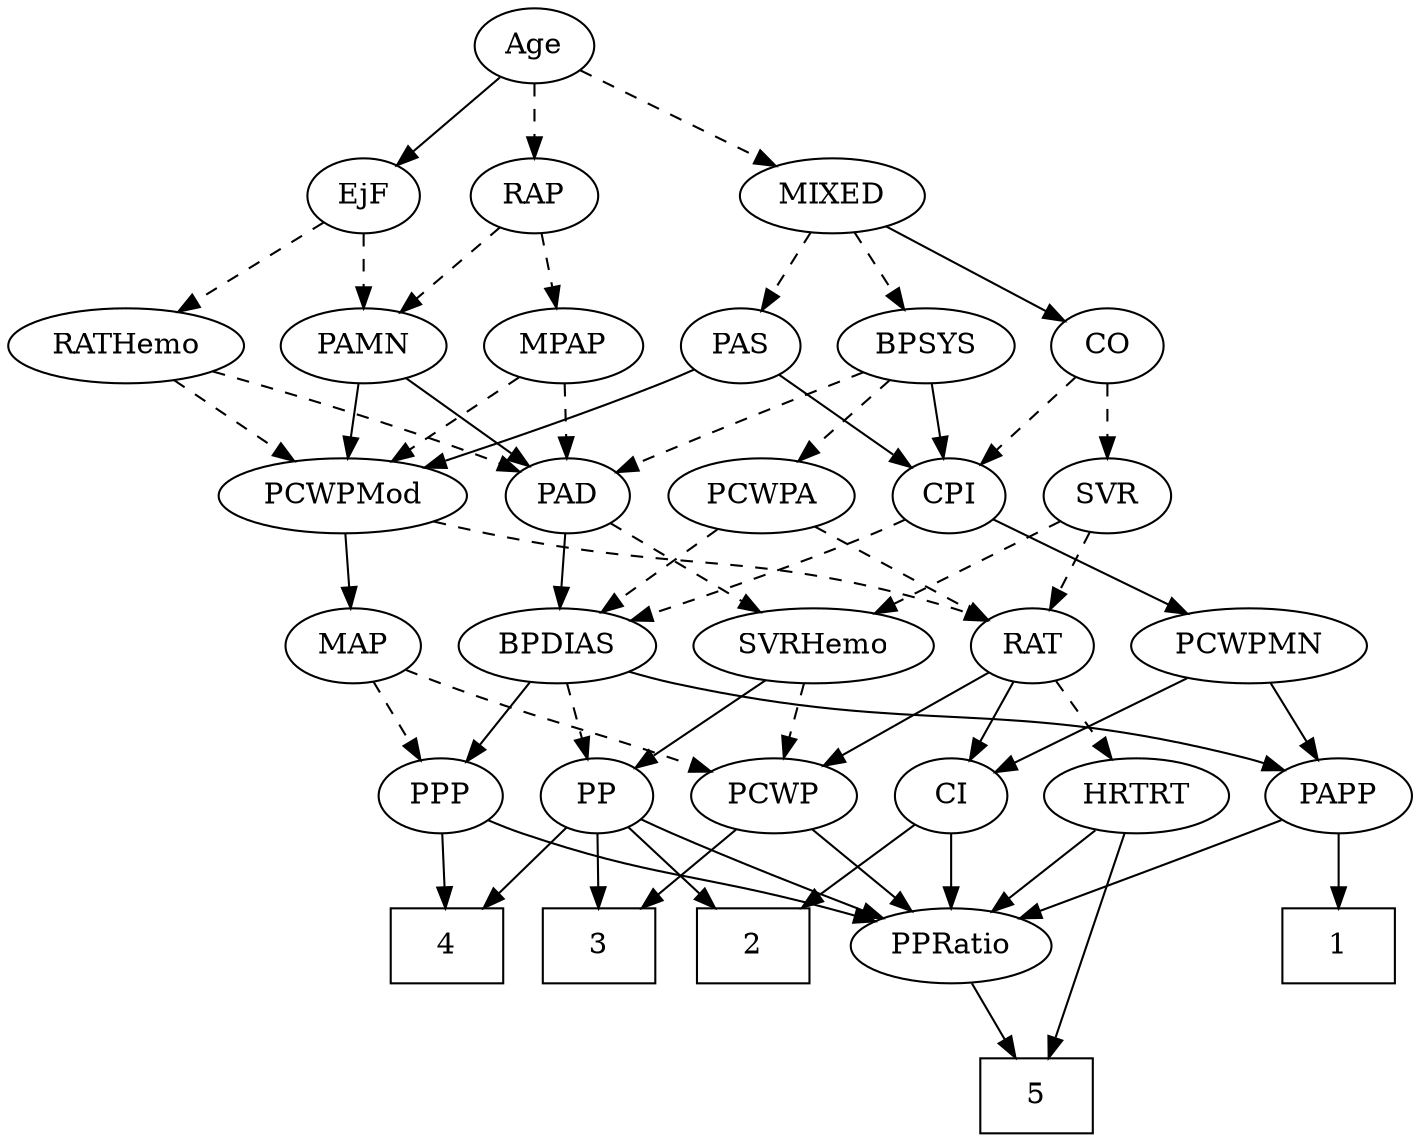 strict digraph {
	graph [bb="0,0,575.44,540"];
	node [label="\N"];
	1	[height=0.5,
		pos="35.046,90",
		shape=box,
		width=0.75];
	2	[height=0.5,
		pos="281.05,90",
		shape=box,
		width=0.75];
	3	[height=0.5,
		pos="429.05,90",
		shape=box,
		width=0.75];
	4	[height=0.5,
		pos="353.05,90",
		shape=box,
		width=0.75];
	5	[height=0.5,
		pos="162.05,18",
		shape=box,
		width=0.75];
	Age	[height=0.5,
		pos="341.05,522",
		width=0.75];
	EjF	[height=0.5,
		pos="422.05,450",
		width=0.75];
	Age -> EjF	[pos="e,406.08,464.8 357.05,507.17 368.81,497.01 384.98,483.03 398.25,471.56",
		style=solid];
	RAP	[height=0.5,
		pos="341.05,450",
		width=0.77632];
	Age -> RAP	[pos="e,341.05,468.1 341.05,503.7 341.05,495.98 341.05,486.71 341.05,478.11",
		style=dashed];
	MIXED	[height=0.5,
		pos="217.05,450",
		width=1.1193];
	Age -> MIXED	[pos="e,241.17,464.62 321.12,509.75 301.99,498.95 272.73,482.44 250.1,469.66",
		style=dashed];
	PAMN	[height=0.5,
		pos="422.05,378",
		width=1.011];
	EjF -> PAMN	[pos="e,422.05,396.1 422.05,431.7 422.05,423.98 422.05,414.71 422.05,406.11",
		style=dashed];
	RATHemo	[height=0.5,
		pos="526.05,378",
		width=1.3721];
	EjF -> RATHemo	[pos="e,503.63,394.09 440.64,436.49 455.8,426.28 477.54,411.65 495.29,399.7",
		style=dashed];
	MPAP	[height=0.5,
		pos="333.05,378",
		width=0.97491];
	RAP -> MPAP	[pos="e,335,396.1 339.07,431.7 338.19,423.98 337.13,414.71 336.14,406.11",
		style=dashed];
	RAP -> PAMN	[pos="e,404.67,394.01 357.05,435.17 368.43,425.34 383.94,411.93 396.95,400.69",
		style=dashed];
	BPSYS	[height=0.5,
		pos="170.05,378",
		width=1.0471];
	MIXED -> BPSYS	[pos="e,181.1,395.47 205.91,432.41 200.17,423.87 193.06,413.28 186.69,403.79",
		style=dashed];
	CO	[height=0.5,
		pos="87.046,378",
		width=0.75];
	MIXED -> CO	[pos="e,107.44,389.98 192.29,435.67 170.66,424.02 139.24,407.1 116.36,394.79",
		style=solid];
	PAS	[height=0.5,
		pos="253.05,378",
		width=0.75];
	MIXED -> PAS	[pos="e,244.66,395.31 225.76,432.05 230.02,423.77 235.24,413.62 239.97,404.42",
		style=dashed];
	PAD	[height=0.5,
		pos="333.05,306",
		width=0.79437];
	MPAP -> PAD	[pos="e,333.05,324.1 333.05,359.7 333.05,351.98 333.05,342.71 333.05,334.11",
		style=dashed];
	PCWPMod	[height=0.5,
		pos="432.05,306",
		width=1.4443];
	MPAP -> PCWPMod	[pos="e,410.32,322.36 353.08,362.83 367.1,352.92 386.07,339.51 401.9,328.31",
		style=dashed];
	BPSYS -> PAD	[pos="e,310.57,317.14 197.42,365.57 222.79,354.94 261.55,338.59 295.05,324 297.09,323.11 299.2,322.19 301.32,321.25",
		style=dashed];
	CPI	[height=0.5,
		pos="83.046,306",
		width=0.75];
	BPSYS -> CPI	[pos="e,99.704,320.4 151.6,362.15 138.75,351.82 121.49,337.93 107.5,326.68",
		style=solid];
	PCWPA	[height=0.5,
		pos="170.05,306",
		width=1.1555];
	BPSYS -> PCWPA	[pos="e,170.05,324.1 170.05,359.7 170.05,351.98 170.05,342.71 170.05,334.11",
		style=dashed];
	SVRHemo	[height=0.5,
		pos="343.05,234",
		width=1.3902];
	PAD -> SVRHemo	[pos="e,340.58,252.28 335.47,288.05 336.57,280.35 337.9,271.03 339.14,262.36",
		style=dashed];
	BPDIAS	[height=0.5,
		pos="160.05,234",
		width=1.1735];
	PAD -> BPDIAS	[pos="e,190.5,246.49 310.62,294.76 305.52,292.49 300.11,290.13 295.05,288 263.31,274.68 226.97,260.47 199.99,250.12",
		style=solid];
	CO -> CPI	[pos="e,84.023,324.1 86.057,359.7 85.616,351.98 85.086,342.71 84.595,334.11",
		style=dashed];
	SVR	[height=0.5,
		pos="258.05,306",
		width=0.77632];
	CO -> SVR	[pos="e,236.26,317.36 108.22,366.61 113.06,364.35 118.2,362.03 123.05,360 165.85,342.08 178.15,341.7 221.05,324 222.91,323.23 224.81,322.42 \
226.73,321.59",
		style=dashed];
	PAS -> CPI	[pos="e,104.22,317.39 231.87,366.61 227.03,364.35 221.89,362.03 217.05,360 174.25,342.08 161.85,341.92 119.05,324 117.23,323.24 115.37,\
322.44 113.5,321.61",
		style=solid];
	PAS -> PCWPMod	[pos="e,396.45,319.23 274.23,366.63 279.06,364.36 284.2,362.04 289.05,360 321.36,346.41 358.49,332.7 386.82,322.63",
		style=solid];
	PAMN -> PAD	[pos="e,350.38,320.64 403.17,362.15 390.12,351.89 372.6,338.11 358.35,326.9",
		style=solid];
	PAMN -> PCWPMod	[pos="e,429.6,324.1 424.52,359.7 425.62,351.98 426.94,342.71 428.17,334.11",
		style=solid];
	RATHemo -> PAD	[pos="e,355.41,317.41 489.69,365.61 458.06,355.45 411.14,339.78 371.05,324 368.97,323.18 366.84,322.31 364.7,321.42",
		style=dashed];
	RATHemo -> PCWPMod	[pos="e,453.17,322.73 505.18,361.46 492.25,351.84 475.45,339.32 461.21,328.72",
		style=dashed];
	PCWPMN	[height=0.5,
		pos="50.046,234",
		width=1.3902];
	CPI -> PCWPMN	[pos="e,58.039,251.96 75.225,288.41 71.377,280.25 66.649,270.22 62.333,261.07",
		style=solid];
	CPI -> BPDIAS	[pos="e,142.88,250.61 98.628,290.83 109.15,281.27 123.27,268.43 135.32,257.48",
		style=dashed];
	RAT	[height=0.5,
		pos="248.05,234",
		width=0.75827];
	PCWP	[height=0.5,
		pos="433.05,162",
		width=0.97491];
	RAT -> PCWP	[pos="e,406.11,173.59 269.19,222.54 274.03,220.28 279.18,217.98 284.05,216 329.75,197.44 342.69,196.89 389.05,180 391.56,179.09 394.14,\
178.13 396.74,177.15",
		style=solid];
	CI	[height=0.5,
		pos="209.05,162",
		width=0.75];
	RAT -> CI	[pos="e,218.04,179.15 239,216.76 234.23,208.19 228.26,197.49 222.92,187.9",
		style=solid];
	HRTRT	[height=0.5,
		pos="124.05,162",
		width=1.1013];
	RAT -> HRTRT	[pos="e,148.06,176.56 227.85,221.6 208.67,210.77 179.49,194.3 156.96,181.58",
		style=dashed];
	SVR -> RAT	[pos="e,250.51,252.28 255.62,288.05 254.52,280.35 253.19,271.03 251.95,262.36",
		style=dashed];
	SVR -> SVRHemo	[pos="e,323.91,250.76 274.84,291.17 286.54,281.54 302.4,268.47 315.88,257.37",
		style=dashed];
	PCWPMod -> RAT	[pos="e,269.21,245.41 395.48,293.01 365.3,282.85 321.49,267.5 284.05,252 282.23,251.25 280.36,250.45 278.49,249.63",
		style=dashed];
	MAP	[height=0.5,
		pos="442.05,234",
		width=0.84854];
	PCWPMod -> MAP	[pos="e,439.6,252.1 434.52,287.7 435.62,279.98 436.94,270.71 438.17,262.11",
		style=solid];
	PCWPA -> RAT	[pos="e,232.37,249.07 187.36,289.46 198.4,279.55 212.85,266.59 224.88,255.79",
		style=dashed];
	PCWPA -> BPDIAS	[pos="e,162.49,252.1 167.57,287.7 166.47,279.98 165.15,270.71 163.92,262.11",
		style=dashed];
	PCWPMN -> CI	[pos="e,187.78,173.19 81.264,219.9 106.2,209.35 142,194.01 173.05,180 174.84,179.19 176.68,178.35 178.54,177.49",
		style=solid];
	PAPP	[height=0.5,
		pos="35.046,162",
		width=0.88464];
	PCWPMN -> PAPP	[pos="e,38.711,180.1 46.338,215.7 44.685,207.98 42.698,198.71 40.855,190.11",
		style=solid];
	PP	[height=0.5,
		pos="353.05,162",
		width=0.75];
	SVRHemo -> PP	[pos="e,350.6,180.1 345.52,215.7 346.62,207.98 347.94,198.71 349.17,190.11",
		style=solid];
	SVRHemo -> PCWP	[pos="e,414.36,177.54 363.02,217.46 375.71,207.59 392.3,194.69 406.15,183.92",
		style=dashed];
	BPDIAS -> PP	[pos="e,331.91,173.48 192.3,222.33 234.71,208.28 305.24,184.76 317.05,180 318.87,179.26 320.74,178.48 322.61,177.67",
		style=dashed];
	PPP	[height=0.5,
		pos="281.05,162",
		width=0.75];
	BPDIAS -> PPP	[pos="e,261.29,174.43 184.24,219 203.95,207.6 231.8,191.49 252.58,179.47",
		style=solid];
	BPDIAS -> PAPP	[pos="e,56.768,175.16 135.35,219.17 115.3,207.94 86.945,192.06 65.494,180.05",
		style=solid];
	MAP -> PPP	[pos="e,302.3,173.21 417.93,222.75 412.7,220.52 407.19,218.18 402.05,216 364.28,199.98 354.49,196.76 317.05,180 315.25,179.2 313.4,178.36 \
311.55,177.51",
		style=dashed];
	MAP -> PCWP	[pos="e,435.24,180.1 439.82,215.7 438.83,207.98 437.64,198.71 436.53,190.11",
		style=dashed];
	PP -> 2	[pos="e,298.65,108.11 338.48,146.83 329.13,137.75 316.75,125.71 305.88,115.14",
		style=solid];
	PP -> 3	[pos="e,410.47,108.11 368.43,146.83 378.29,137.75 391.36,125.71 402.83,115.14",
		style=solid];
	PP -> 4	[pos="e,353.05,108.1 353.05,143.7 353.05,135.98 353.05,126.71 353.05,118.11",
		style=solid];
	PPRatio	[height=0.5,
		pos="196.05,90",
		width=1.1013];
	PP -> PPRatio	[pos="e,224.02,102.99 331.77,150.83 326.94,148.56 321.83,146.18 317.05,144 289.16,131.31 257.43,117.43 233.46,107.06",
		style=solid];
	PPP -> 4	[pos="e,335.44,108.11 295.62,146.83 304.96,137.75 317.34,125.71 328.21,115.14",
		style=solid];
	PPP -> PPRatio	[pos="e,214.45,106.16 264.66,147.5 252.64,137.61 236.07,123.96 222.23,112.56",
		style=solid];
	PPRatio -> 5	[pos="e,170.44,36.275 187.82,72.055 183.95,64.091 179.25,54.411 174.92,45.51",
		style=solid];
	PCWP -> 3	[pos="e,430.02,108.1 432.06,143.7 431.62,135.98 431.09,126.71 430.59,118.11",
		style=solid];
	PCWP -> PPRatio	[pos="e,225.97,101.85 406.24,150.04 400.61,147.9 394.67,145.78 389.05,144 326.16,124.07 308.27,126.83 245.05,108 241.94,107.07 238.74,\
106.07 235.53,105.04",
		style=solid];
	CI -> 2	[pos="e,263.44,108.11 223.62,146.83 232.96,137.75 245.34,125.71 256.21,115.14",
		style=solid];
	CI -> PPRatio	[pos="e,199.25,108.28 205.9,144.05 204.47,136.35 202.74,127.03 201.13,118.36",
		style=solid];
	PAPP -> 1	[pos="e,35.046,108.1 35.046,143.7 35.046,135.98 35.046,126.71 35.046,118.11",
		style=solid];
	PAPP -> PPRatio	[pos="e,168.39,103.03 59.498,150.37 85.93,138.88 128.37,120.43 158.92,107.14",
		style=solid];
	HRTRT -> 5	[pos="e,157.08,36.158 128.34,143.91 132.87,125.97 140.29,96.956 147.05,72 149.35,63.469 151.95,54.19 154.33,45.815",
		style=solid];
	HRTRT -> PPRatio	[pos="e,180.11,106.49 140.02,145.46 149.63,136.13 162.01,124.09 172.7,113.7",
		style=solid];
}
